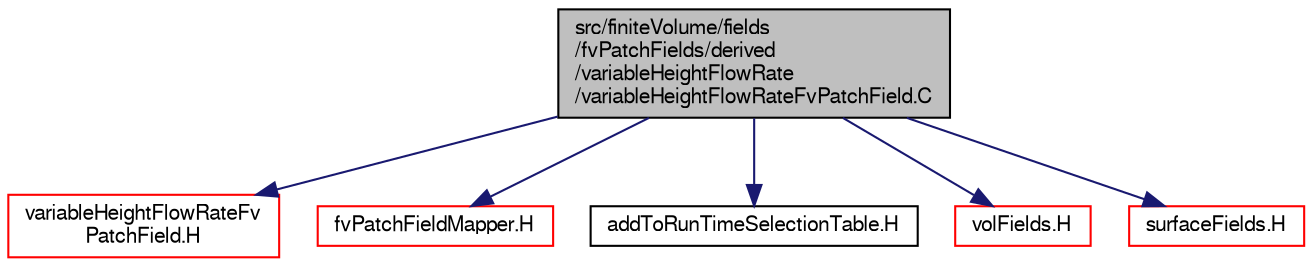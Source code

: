 digraph "src/finiteVolume/fields/fvPatchFields/derived/variableHeightFlowRate/variableHeightFlowRateFvPatchField.C"
{
  bgcolor="transparent";
  edge [fontname="FreeSans",fontsize="10",labelfontname="FreeSans",labelfontsize="10"];
  node [fontname="FreeSans",fontsize="10",shape=record];
  Node1 [label="src/finiteVolume/fields\l/fvPatchFields/derived\l/variableHeightFlowRate\l/variableHeightFlowRateFvPatchField.C",height=0.2,width=0.4,color="black", fillcolor="grey75", style="filled" fontcolor="black"];
  Node1 -> Node2 [color="midnightblue",fontsize="10",style="solid",fontname="FreeSans"];
  Node2 [label="variableHeightFlowRateFv\lPatchField.H",height=0.2,width=0.4,color="red",URL="$a05069.html"];
  Node1 -> Node3 [color="midnightblue",fontsize="10",style="solid",fontname="FreeSans"];
  Node3 [label="fvPatchFieldMapper.H",height=0.2,width=0.4,color="red",URL="$a05084.html"];
  Node1 -> Node4 [color="midnightblue",fontsize="10",style="solid",fontname="FreeSans"];
  Node4 [label="addToRunTimeSelectionTable.H",height=0.2,width=0.4,color="black",URL="$a07378.html",tooltip="Macros for easy insertion into run-time selection tables. "];
  Node1 -> Node5 [color="midnightblue",fontsize="10",style="solid",fontname="FreeSans"];
  Node5 [label="volFields.H",height=0.2,width=0.4,color="red",URL="$a05178.html"];
  Node1 -> Node6 [color="midnightblue",fontsize="10",style="solid",fontname="FreeSans"];
  Node6 [label="surfaceFields.H",height=0.2,width=0.4,color="red",URL="$a05173.html",tooltip="Foam::surfaceFields. "];
}
